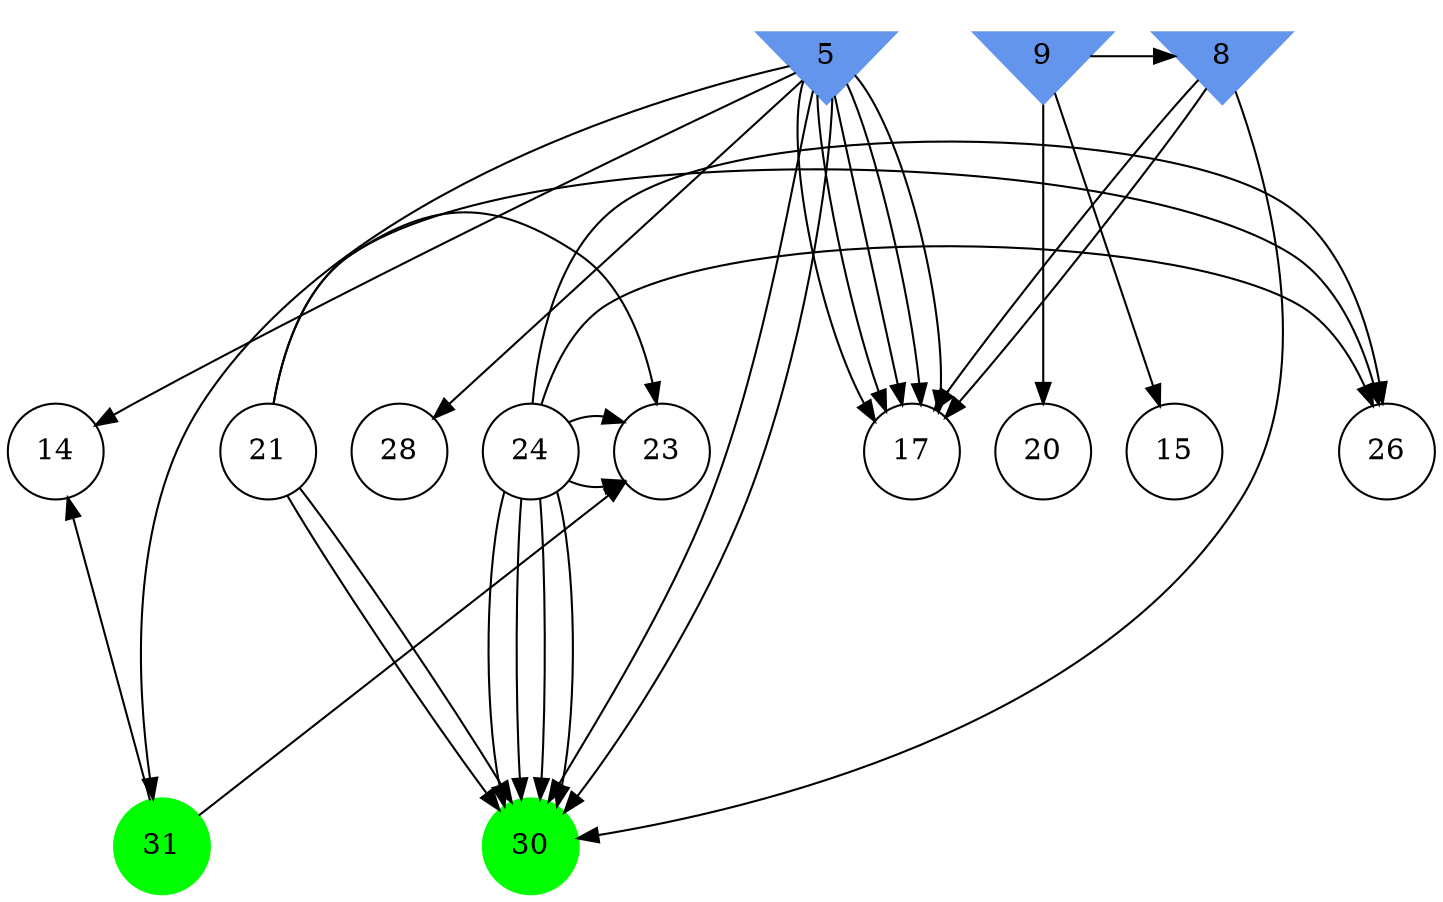 digraph brain {
	ranksep=2.0;
	5 [shape=invtriangle,style=filled,color=cornflowerblue];
	8 [shape=invtriangle,style=filled,color=cornflowerblue];
	9 [shape=invtriangle,style=filled,color=cornflowerblue];
	14 [shape=circle,color=black];
	15 [shape=circle,color=black];
	17 [shape=circle,color=black];
	20 [shape=circle,color=black];
	21 [shape=circle,color=black];
	23 [shape=circle,color=black];
	24 [shape=circle,color=black];
	26 [shape=circle,color=black];
	28 [shape=circle,color=black];
	30 [shape=circle,style=filled,color=green];
	31 [shape=circle,style=filled,color=green];
	5	->	17;
	5	->	30;
	5	->	17;
	5	->	17;
	5	->	30;
	5	->	17;
	8	->	17;
	8	->	30;
	8	->	17;
	9	->	15;
	9	->	8;
	9	->	20;
	31	->	23;
	31	->	14;
	5	->	14;
	5	->	28;
	5	->	31;
	5	->	17;
	24	->	30;
	24	->	23;
	24	->	30;
	24	->	26;
	24	->	30;
	24	->	23;
	24	->	30;
	24	->	26;
	21	->	30;
	21	->	23;
	21	->	30;
	21	->	26;
	{ rank=same; 5; 8; 9; }
	{ rank=same; 14; 15; 17; 20; 21; 23; 24; 26; 28; }
	{ rank=same; 30; 31; }
}
